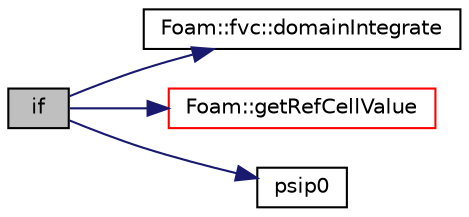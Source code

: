 digraph "if"
{
  bgcolor="transparent";
  edge [fontname="Helvetica",fontsize="10",labelfontname="Helvetica",labelfontsize="10"];
  node [fontname="Helvetica",fontsize="10",shape=record];
  rankdir="LR";
  Node1 [label="if",height=0.2,width=0.4,color="black", fillcolor="grey75", style="filled" fontcolor="black"];
  Node1 -> Node2 [color="midnightblue",fontsize="10",style="solid",fontname="Helvetica"];
  Node2 [label="Foam::fvc::domainIntegrate",height=0.2,width=0.4,color="black",URL="$namespaceFoam_1_1fvc.html#a97e6958677a3a619ece7528613725d84"];
  Node1 -> Node3 [color="midnightblue",fontsize="10",style="solid",fontname="Helvetica"];
  Node3 [label="Foam::getRefCellValue",height=0.2,width=0.4,color="red",URL="$namespaceFoam.html#ab8c5925a3fe1c81494baa5e0fd3ca98b",tooltip="Return the current value of field in the reference cell. "];
  Node1 -> Node4 [color="midnightblue",fontsize="10",style="solid",fontname="Helvetica"];
  Node4 [label="psip0",height=0.2,width=0.4,color="black",URL="$combustion_2reactingFoam_2rhoReactingBuoyantFoam_2pEqn_8H.html#a2a1a70faf58290b5798a09695afbf9ee"];
}
